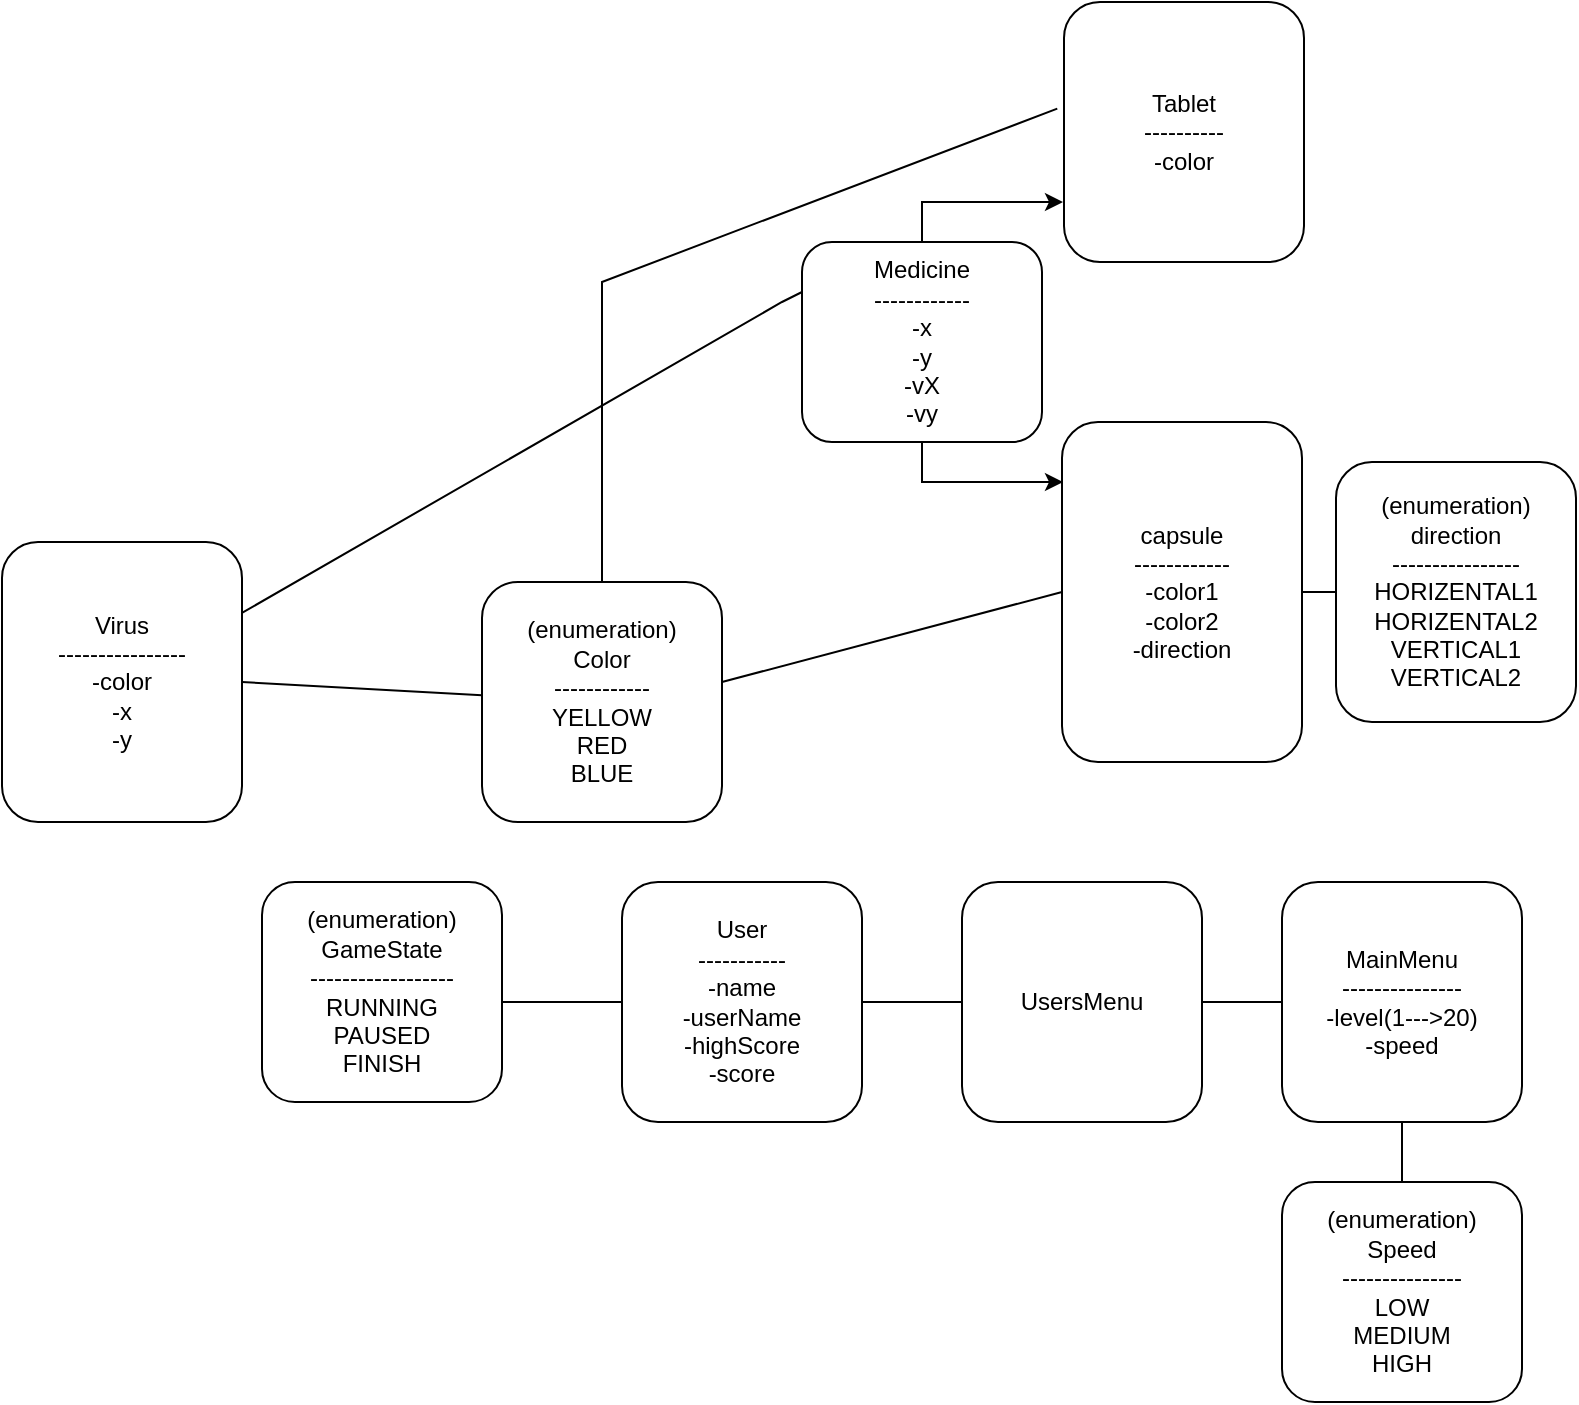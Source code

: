 <mxfile version="20.0.1" type="device"><diagram id="C4w-t18UcgyLTiSgsiu7" name="Page-1"><mxGraphModel dx="1022" dy="1605" grid="1" gridSize="10" guides="1" tooltips="1" connect="1" arrows="1" fold="1" page="1" pageScale="1" pageWidth="827" pageHeight="1169" math="0" shadow="0"><root><mxCell id="0"/><mxCell id="1" parent="0"/><mxCell id="tpbJ7WhLlnoSHS_kegCQ-1" value="Virus&lt;br&gt;----------------&lt;br&gt;-color&lt;br&gt;-x&lt;br&gt;-y" style="rounded=1;whiteSpace=wrap;html=1;" parent="1" vertex="1"><mxGeometry x="40" y="-700" width="120" height="140" as="geometry"/></mxCell><mxCell id="lkCEJDpDkbr-r3Xfz2Ku-3" style="edgeStyle=orthogonalEdgeStyle;rounded=0;orthogonalLoop=1;jettySize=auto;html=1;exitX=0.5;exitY=1;exitDx=0;exitDy=0;" parent="1" source="lkCEJDpDkbr-r3Xfz2Ku-1" edge="1"><mxGeometry relative="1" as="geometry"><mxPoint x="570" y="-730" as="targetPoint"/></mxGeometry></mxCell><mxCell id="lkCEJDpDkbr-r3Xfz2Ku-4" style="edgeStyle=orthogonalEdgeStyle;rounded=0;orthogonalLoop=1;jettySize=auto;html=1;exitX=0.5;exitY=0;exitDx=0;exitDy=0;" parent="1" source="lkCEJDpDkbr-r3Xfz2Ku-1" edge="1"><mxGeometry relative="1" as="geometry"><mxPoint x="570" y="-870" as="targetPoint"/></mxGeometry></mxCell><mxCell id="lkCEJDpDkbr-r3Xfz2Ku-1" value="Medicine&lt;br&gt;------------&lt;br&gt;-x&lt;br&gt;-y&lt;br&gt;-vX&lt;br&gt;-vy" style="rounded=1;whiteSpace=wrap;html=1;" parent="1" vertex="1"><mxGeometry x="440" y="-850" width="120" height="100" as="geometry"/></mxCell><mxCell id="lkCEJDpDkbr-r3Xfz2Ku-10" value="" style="endArrow=none;html=1;rounded=0;entryX=0;entryY=0.25;entryDx=0;entryDy=0;" parent="1" source="tpbJ7WhLlnoSHS_kegCQ-1" target="lkCEJDpDkbr-r3Xfz2Ku-1" edge="1"><mxGeometry width="50" height="50" relative="1" as="geometry"><mxPoint x="450" y="-810" as="sourcePoint"/><mxPoint x="430" y="-820" as="targetPoint"/><Array as="points"><mxPoint x="430" y="-820"/></Array></mxGeometry></mxCell><mxCell id="lkCEJDpDkbr-r3Xfz2Ku-11" value="capsule&lt;br&gt;------------&lt;br&gt;-color1&lt;br&gt;-color2&lt;br&gt;-direction" style="rounded=1;whiteSpace=wrap;html=1;" parent="1" vertex="1"><mxGeometry x="570" y="-760" width="120" height="170" as="geometry"/></mxCell><mxCell id="lkCEJDpDkbr-r3Xfz2Ku-12" value="Tablet&lt;br&gt;----------&lt;br&gt;-color" style="rounded=1;whiteSpace=wrap;html=1;" parent="1" vertex="1"><mxGeometry x="571" y="-970" width="120" height="130" as="geometry"/></mxCell><mxCell id="lkCEJDpDkbr-r3Xfz2Ku-13" value="User&lt;br&gt;-----------&lt;br&gt;-name&lt;br&gt;-userName&lt;br&gt;-highScore&lt;br&gt;-score" style="rounded=1;whiteSpace=wrap;html=1;" parent="1" vertex="1"><mxGeometry x="350" y="-530" width="120" height="120" as="geometry"/></mxCell><mxCell id="lkCEJDpDkbr-r3Xfz2Ku-14" value="UsersMenu" style="rounded=1;whiteSpace=wrap;html=1;" parent="1" vertex="1"><mxGeometry x="520" y="-530" width="120" height="120" as="geometry"/></mxCell><mxCell id="lkCEJDpDkbr-r3Xfz2Ku-17" style="edgeStyle=orthogonalEdgeStyle;rounded=0;orthogonalLoop=1;jettySize=auto;html=1;exitX=0.5;exitY=1;exitDx=0;exitDy=0;" parent="1" source="lkCEJDpDkbr-r3Xfz2Ku-15" edge="1"><mxGeometry relative="1" as="geometry"><mxPoint x="740" y="-365" as="targetPoint"/></mxGeometry></mxCell><mxCell id="lkCEJDpDkbr-r3Xfz2Ku-15" value="MainMenu&lt;br&gt;---------------&lt;br&gt;-level(1---&amp;gt;20)&lt;br&gt;-speed" style="rounded=1;whiteSpace=wrap;html=1;" parent="1" vertex="1"><mxGeometry x="680" y="-530" width="120" height="120" as="geometry"/></mxCell><mxCell id="lkCEJDpDkbr-r3Xfz2Ku-18" value="" style="endArrow=none;html=1;rounded=0;entryX=0;entryY=0.5;entryDx=0;entryDy=0;exitX=1;exitY=0.5;exitDx=0;exitDy=0;" parent="1" source="lkCEJDpDkbr-r3Xfz2Ku-14" target="lkCEJDpDkbr-r3Xfz2Ku-15" edge="1"><mxGeometry width="50" height="50" relative="1" as="geometry"><mxPoint x="650" y="-640" as="sourcePoint"/><mxPoint x="700" y="-690" as="targetPoint"/></mxGeometry></mxCell><mxCell id="lkCEJDpDkbr-r3Xfz2Ku-21" value="" style="endArrow=none;html=1;rounded=0;entryX=0;entryY=0.5;entryDx=0;entryDy=0;exitX=1;exitY=0.5;exitDx=0;exitDy=0;" parent="1" source="lkCEJDpDkbr-r3Xfz2Ku-13" target="lkCEJDpDkbr-r3Xfz2Ku-14" edge="1"><mxGeometry width="50" height="50" relative="1" as="geometry"><mxPoint x="650" y="-640" as="sourcePoint"/><mxPoint x="700" y="-690" as="targetPoint"/></mxGeometry></mxCell><mxCell id="lkCEJDpDkbr-r3Xfz2Ku-22" value="(enumeration)&lt;br&gt;Speed&lt;br&gt;---------------&lt;br&gt;LOW&lt;br&gt;MEDIUM&lt;br&gt;HIGH" style="rounded=1;whiteSpace=wrap;html=1;" parent="1" vertex="1"><mxGeometry x="680" y="-380" width="120" height="110" as="geometry"/></mxCell><mxCell id="lkCEJDpDkbr-r3Xfz2Ku-23" value="" style="endArrow=none;html=1;rounded=0;entryX=1;entryY=0.5;entryDx=0;entryDy=0;" parent="1" source="lkCEJDpDkbr-r3Xfz2Ku-28" target="tpbJ7WhLlnoSHS_kegCQ-1" edge="1"><mxGeometry width="50" height="50" relative="1" as="geometry"><mxPoint x="270" y="-630" as="sourcePoint"/><mxPoint x="660" y="-730" as="targetPoint"/></mxGeometry></mxCell><mxCell id="lkCEJDpDkbr-r3Xfz2Ku-24" value="" style="endArrow=none;html=1;rounded=0;exitX=0;exitY=0.5;exitDx=0;exitDy=0;" parent="1" source="lkCEJDpDkbr-r3Xfz2Ku-11" edge="1"><mxGeometry width="50" height="50" relative="1" as="geometry"><mxPoint x="610" y="-680" as="sourcePoint"/><mxPoint x="400" y="-630" as="targetPoint"/></mxGeometry></mxCell><mxCell id="lkCEJDpDkbr-r3Xfz2Ku-25" value="" style="endArrow=none;html=1;rounded=0;entryX=-0.028;entryY=0.41;entryDx=0;entryDy=0;entryPerimeter=0;" parent="1" target="lkCEJDpDkbr-r3Xfz2Ku-12" edge="1"><mxGeometry width="50" height="50" relative="1" as="geometry"><mxPoint x="340" y="-680" as="sourcePoint"/><mxPoint x="660" y="-730" as="targetPoint"/><Array as="points"><mxPoint x="340" y="-830"/></Array></mxGeometry></mxCell><mxCell id="lkCEJDpDkbr-r3Xfz2Ku-28" value="(enumeration)&lt;br&gt;Color&lt;br&gt;------------&lt;br&gt;YELLOW&lt;br&gt;RED&lt;br&gt;BLUE" style="rounded=1;whiteSpace=wrap;html=1;" parent="1" vertex="1"><mxGeometry x="280" y="-680" width="120" height="120" as="geometry"/></mxCell><mxCell id="lkCEJDpDkbr-r3Xfz2Ku-30" value="" style="endArrow=none;html=1;rounded=0;entryX=1;entryY=0.5;entryDx=0;entryDy=0;" parent="1" target="lkCEJDpDkbr-r3Xfz2Ku-11" edge="1"><mxGeometry width="50" height="50" relative="1" as="geometry"><mxPoint x="740" y="-675" as="sourcePoint"/><mxPoint x="530" y="-590" as="targetPoint"/></mxGeometry></mxCell><mxCell id="lkCEJDpDkbr-r3Xfz2Ku-31" value="(enumeration)&lt;br&gt;direction&lt;br&gt;----------------&lt;br&gt;HORIZENTAL1&lt;br&gt;HORIZENTAL2&lt;br&gt;VERTICAL1&lt;br&gt;VERTICAL2" style="rounded=1;whiteSpace=wrap;html=1;" parent="1" vertex="1"><mxGeometry x="707" y="-740" width="120" height="130" as="geometry"/></mxCell><mxCell id="sWdkS3MgQDKkyOwqT0UI-1" value="" style="endArrow=none;html=1;rounded=0;entryX=0;entryY=0.5;entryDx=0;entryDy=0;" edge="1" parent="1" target="lkCEJDpDkbr-r3Xfz2Ku-13"><mxGeometry width="50" height="50" relative="1" as="geometry"><mxPoint x="290" y="-470" as="sourcePoint"/><mxPoint x="440" y="-470" as="targetPoint"/></mxGeometry></mxCell><mxCell id="sWdkS3MgQDKkyOwqT0UI-2" value="(enumeration)&lt;br&gt;GameState&lt;br&gt;------------------&lt;br&gt;RUNNING&lt;br&gt;PAUSED&lt;br&gt;FINISH" style="rounded=1;whiteSpace=wrap;html=1;" vertex="1" parent="1"><mxGeometry x="170" y="-530" width="120" height="110" as="geometry"/></mxCell></root></mxGraphModel></diagram></mxfile>